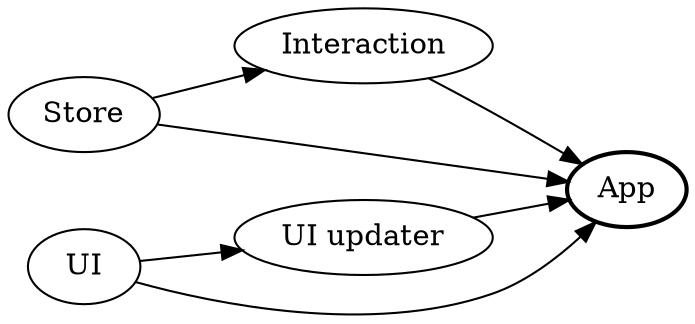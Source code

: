digraph {
	rankdir = LR
	
	store [label="Store"]
	interaction [label="Interaction"]
	uiupdate [label="UI updater"]
	ui [label="UI"]
	app [label="App",style=bold]

	store -> interaction
	store -> app
	interaction -> app
	uiupdate -> app
	ui -> uiupdate
	ui -> app
}